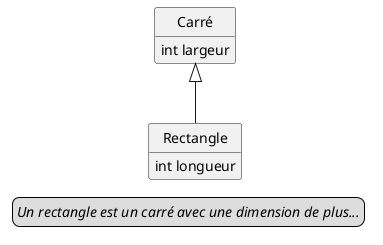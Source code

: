 @startuml

'-----------------------------------
' UML concepts illustrated
' JMB 2014
'-----------------------------------

hide circle
hide empty members
hide empty methods


class Carré {
  int largeur
}

class Rectangle extends Carré {
  int longueur
}

legend right
  <i>Un rectangle est un carré avec une dimension de plus...</i>
endlegend

@enduml
